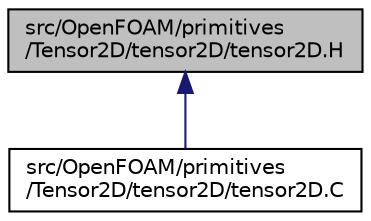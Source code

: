 digraph "src/OpenFOAM/primitives/Tensor2D/tensor2D/tensor2D.H"
{
  bgcolor="transparent";
  edge [fontname="Helvetica",fontsize="10",labelfontname="Helvetica",labelfontsize="10"];
  node [fontname="Helvetica",fontsize="10",shape=record];
  Node1 [label="src/OpenFOAM/primitives\l/Tensor2D/tensor2D/tensor2D.H",height=0.2,width=0.4,color="black", fillcolor="grey75", style="filled", fontcolor="black"];
  Node1 -> Node2 [dir="back",color="midnightblue",fontsize="10",style="solid",fontname="Helvetica"];
  Node2 [label="src/OpenFOAM/primitives\l/Tensor2D/tensor2D/tensor2D.C",height=0.2,width=0.4,color="black",URL="$a08968.html"];
}
